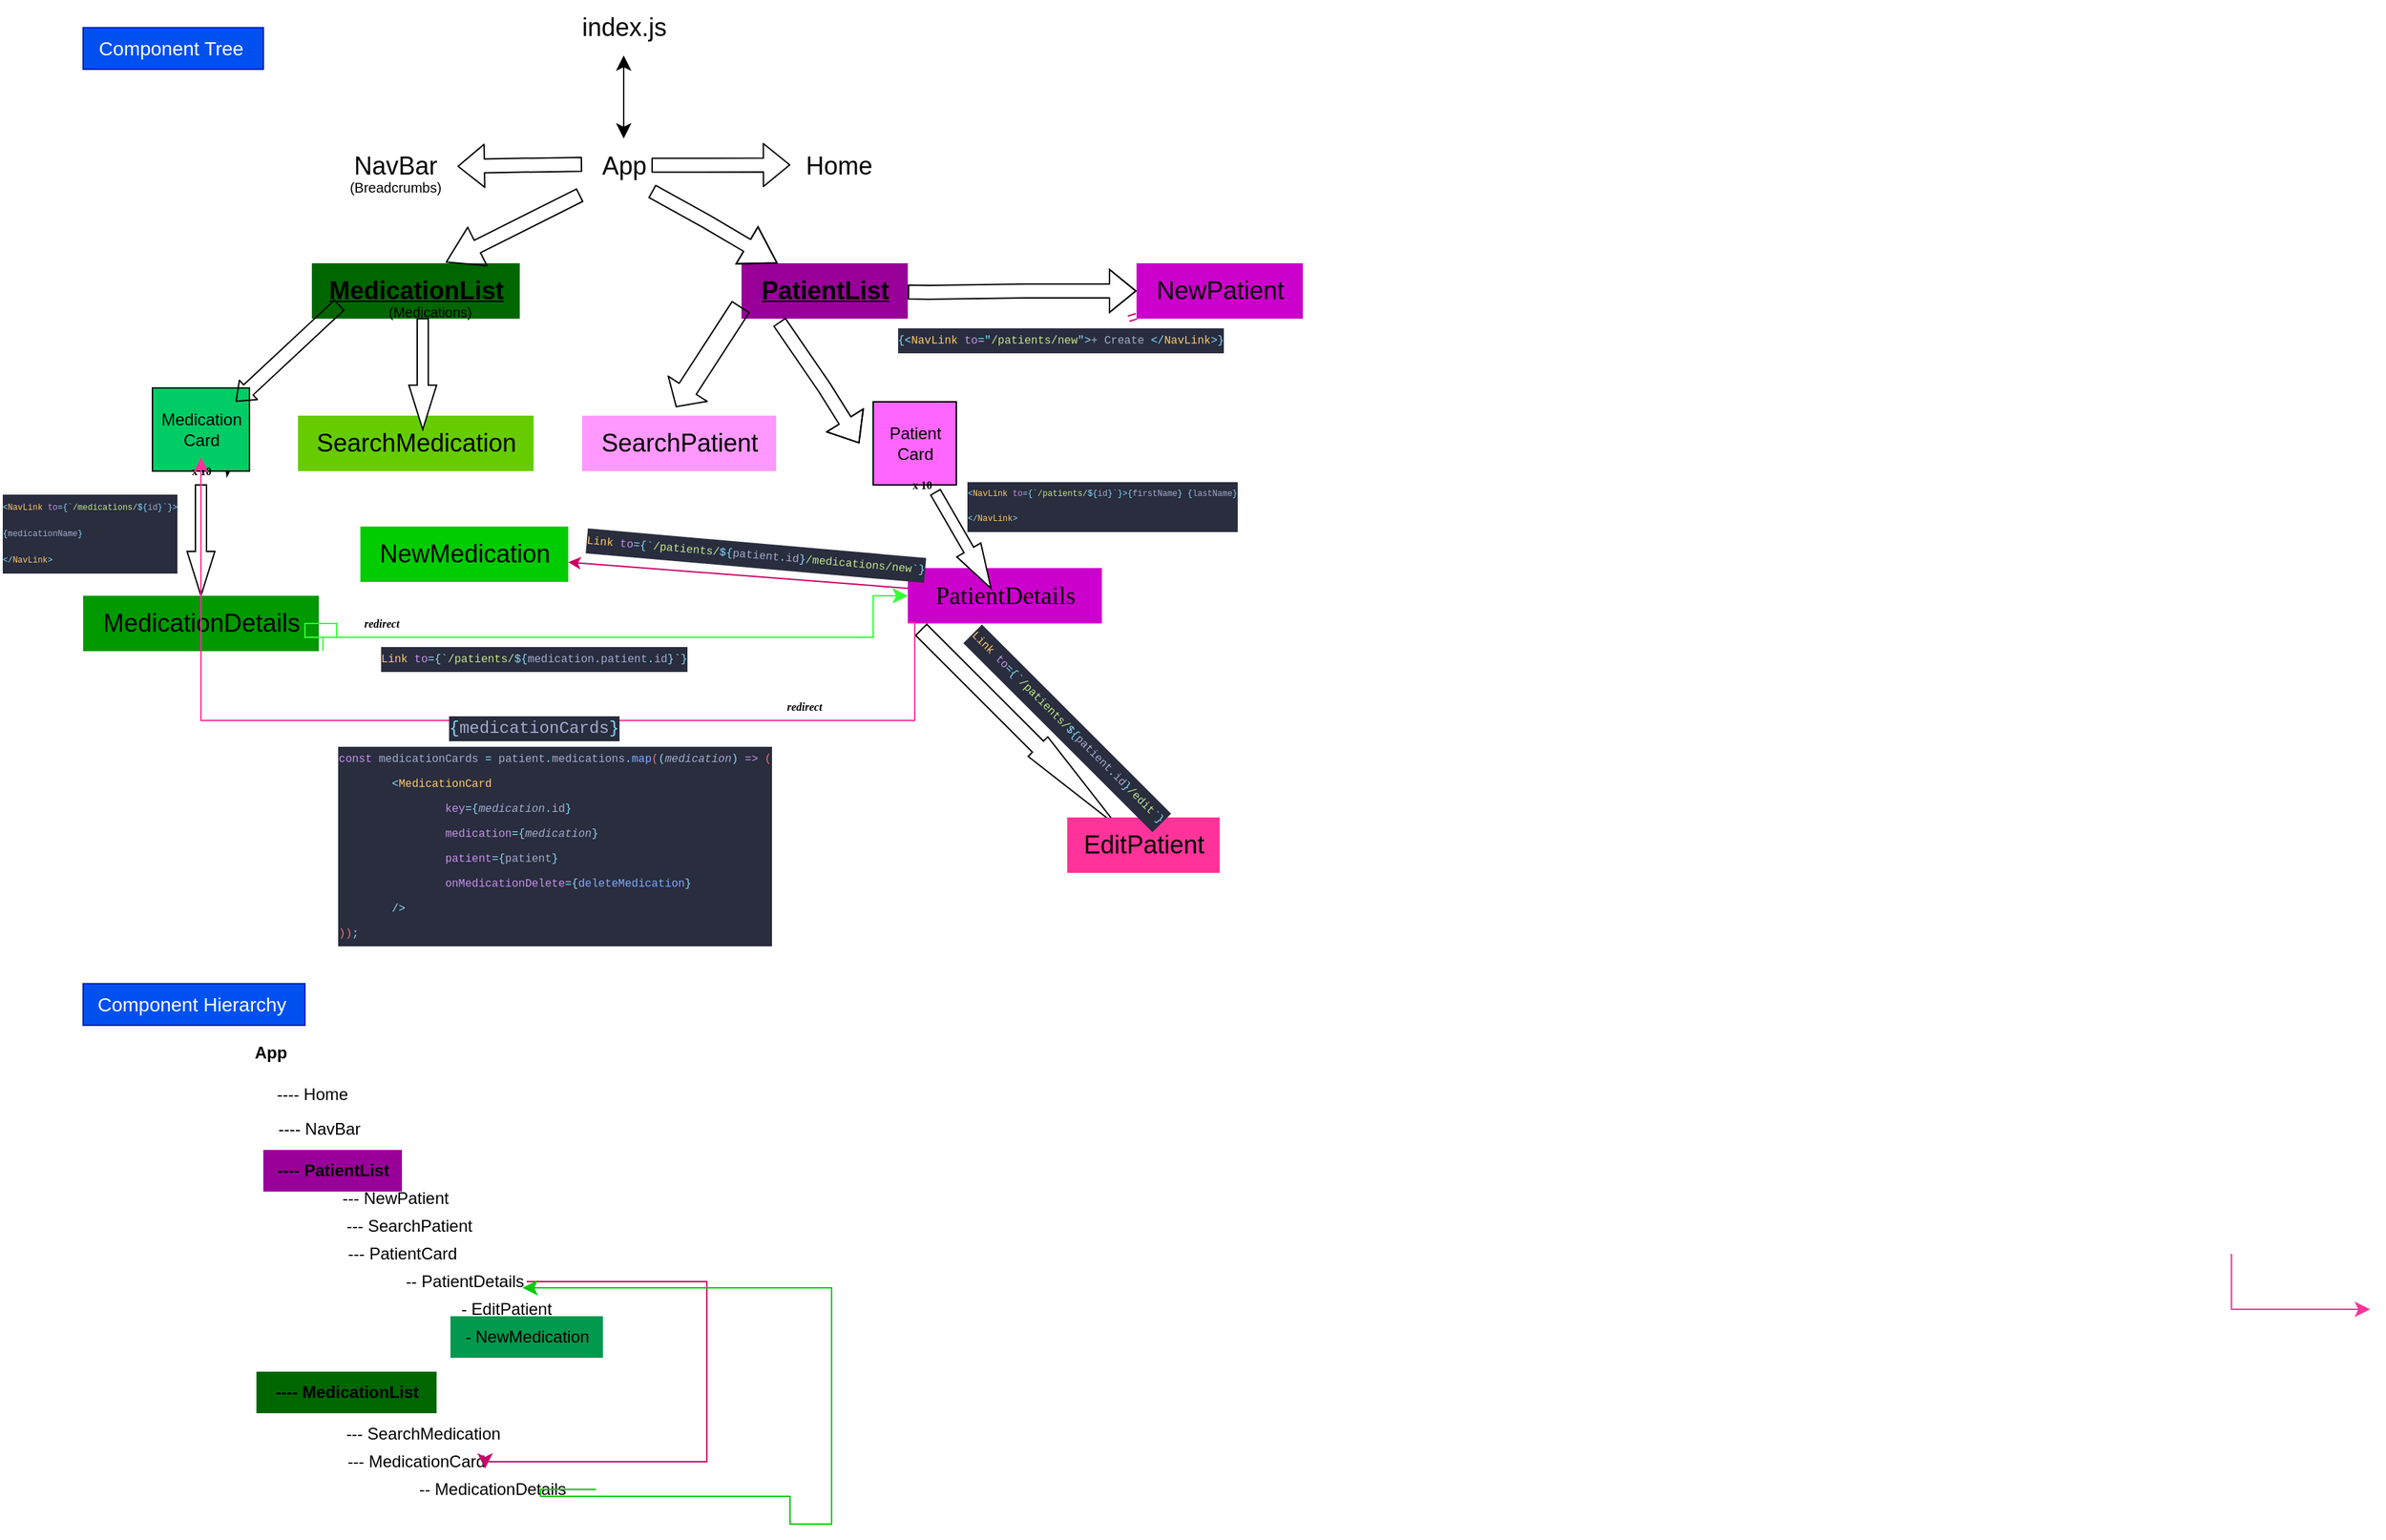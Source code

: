 <mxfile>
    <diagram id="6XWqpj9AVK6umooCeUkv" name="Page-1">
        <mxGraphModel dx="1874" dy="1748" grid="1" gridSize="10" guides="1" tooltips="1" connect="1" arrows="1" fold="1" page="1" pageScale="1" pageWidth="850" pageHeight="1100" math="0" shadow="0">
            <root>
                <mxCell id="0"/>
                <mxCell id="1" parent="0"/>
                <mxCell id="2" value="&lt;font style=&quot;font-size: 18px;&quot;&gt;App&lt;/font&gt;" style="text;html=1;align=center;verticalAlign=middle;resizable=0;points=[];autosize=1;strokeColor=none;fillColor=none;" parent="1" vertex="1">
                    <mxGeometry x="370" y="30" width="60" height="40" as="geometry"/>
                </mxCell>
                <mxCell id="3" value="&lt;font style=&quot;font-size: 18px;&quot;&gt;&lt;b&gt;&lt;u&gt;MedicationList&lt;/u&gt;&lt;/b&gt;&lt;/font&gt;" style="text;html=1;align=center;verticalAlign=middle;resizable=0;points=[];autosize=1;strokeColor=none;fillColor=#006600;fontSize=14;" parent="1" vertex="1">
                    <mxGeometry x="175" y="120" width="150" height="40" as="geometry"/>
                </mxCell>
                <mxCell id="4" value="&lt;font style=&quot;font-size: 18px;&quot;&gt;&lt;b&gt;&lt;u&gt;PatientList&lt;/u&gt;&lt;/b&gt;&lt;/font&gt;" style="text;html=1;align=center;verticalAlign=middle;resizable=0;points=[];autosize=1;strokeColor=none;fillColor=#990099;fontSize=14;" parent="1" vertex="1">
                    <mxGeometry x="485" y="120" width="120" height="40" as="geometry"/>
                </mxCell>
                <mxCell id="6" value="" style="edgeStyle=none;orthogonalLoop=1;jettySize=auto;html=1;shape=flexArrow;rounded=1;startSize=8;endSize=8;fontSize=14;exitX=0.837;exitY=0.95;exitDx=0;exitDy=0;exitPerimeter=0;" parent="1" source="2" target="4" edge="1">
                    <mxGeometry width="100" relative="1" as="geometry">
                        <mxPoint x="260" y="140" as="sourcePoint"/>
                        <mxPoint x="360" y="140" as="targetPoint"/>
                        <Array as="points">
                            <mxPoint x="460" y="90"/>
                        </Array>
                    </mxGeometry>
                </mxCell>
                <mxCell id="7" value="" style="edgeStyle=none;orthogonalLoop=1;jettySize=auto;html=1;shape=flexArrow;rounded=1;startSize=8;endSize=8;fontSize=14;entryX=0.644;entryY=-0.016;entryDx=0;entryDy=0;entryPerimeter=0;exitX=-0.023;exitY=1.017;exitDx=0;exitDy=0;exitPerimeter=0;" parent="1" source="2" target="3" edge="1">
                    <mxGeometry width="100" relative="1" as="geometry">
                        <mxPoint x="170" y="130" as="sourcePoint"/>
                        <mxPoint x="270" y="130" as="targetPoint"/>
                        <Array as="points"/>
                    </mxGeometry>
                </mxCell>
                <mxCell id="10" value="&lt;font style=&quot;font-size: 14px;&quot;&gt;Component Tree&amp;nbsp;&lt;/font&gt;" style="text;html=1;align=center;verticalAlign=middle;resizable=0;points=[];autosize=1;strokeColor=#001DBC;fillColor=#0050ef;fontSize=8;fontColor=#ffffff;" parent="1" vertex="1">
                    <mxGeometry x="10" y="-50" width="130" height="30" as="geometry"/>
                </mxCell>
                <mxCell id="TLXiulKAbqf5RkJePnI0-27" value="&lt;font style=&quot;font-size: 18px;&quot;&gt;SearchMedication&lt;/font&gt;" style="text;html=1;align=center;verticalAlign=middle;resizable=0;points=[];autosize=1;strokeColor=none;fillColor=#66CC00;fontSize=14;" parent="1" vertex="1">
                    <mxGeometry x="165" y="230" width="170" height="40" as="geometry"/>
                </mxCell>
                <mxCell id="TLXiulKAbqf5RkJePnI0-35" value="" style="edgeStyle=none;orthogonalLoop=1;jettySize=auto;html=1;fontSize=14;shape=flexArrow;entryX=0.004;entryY=0.476;entryDx=0;entryDy=0;entryPerimeter=0;" parent="1" target="TLXiulKAbqf5RkJePnI0-36" edge="1">
                    <mxGeometry width="100" relative="1" as="geometry">
                        <mxPoint x="420" y="49.29" as="sourcePoint"/>
                        <mxPoint x="510" y="60" as="targetPoint"/>
                        <Array as="points"/>
                    </mxGeometry>
                </mxCell>
                <mxCell id="TLXiulKAbqf5RkJePnI0-36" value="&lt;font style=&quot;font-size: 18px;&quot;&gt;Home&lt;/font&gt;" style="text;html=1;align=center;verticalAlign=middle;resizable=0;points=[];autosize=1;strokeColor=none;fillColor=none;fontSize=14;" parent="1" vertex="1">
                    <mxGeometry x="520" y="30" width="70" height="40" as="geometry"/>
                </mxCell>
                <mxCell id="TLXiulKAbqf5RkJePnI0-38" value="" style="edgeStyle=none;orthogonalLoop=1;jettySize=auto;html=1;fontSize=14;shape=flexArrow;" parent="1" source="4" edge="1">
                    <mxGeometry width="100" relative="1" as="geometry">
                        <mxPoint x="560" y="160" as="sourcePoint"/>
                        <mxPoint x="770" y="140" as="targetPoint"/>
                        <Array as="points">
                            <mxPoint x="620" y="141"/>
                            <mxPoint x="690" y="140"/>
                        </Array>
                    </mxGeometry>
                </mxCell>
                <mxCell id="22" value="" style="edgeStyle=none;orthogonalLoop=1;jettySize=auto;html=1;fontSize=14;shape=flexArrow;" parent="1" edge="1">
                    <mxGeometry width="100" relative="1" as="geometry">
                        <mxPoint x="370" y="48.57" as="sourcePoint"/>
                        <mxPoint x="280" y="50" as="targetPoint"/>
                        <Array as="points"/>
                    </mxGeometry>
                </mxCell>
                <mxCell id="23" value="&lt;font style=&quot;font-size: 18px;&quot;&gt;NavBar&lt;/font&gt;" style="text;html=1;align=center;verticalAlign=middle;resizable=0;points=[];autosize=1;strokeColor=none;fillColor=none;fontSize=14;" parent="1" vertex="1">
                    <mxGeometry x="195" y="30" width="80" height="40" as="geometry"/>
                </mxCell>
                <mxCell id="26" value="&lt;font style=&quot;font-size: 18px;&quot;&gt;NewMedication&lt;br&gt;&lt;/font&gt;" style="text;html=1;align=center;verticalAlign=middle;resizable=0;points=[];autosize=1;strokeColor=none;fillColor=#00CC00;fontSize=14;" parent="1" vertex="1">
                    <mxGeometry x="210" y="310" width="150" height="40" as="geometry"/>
                </mxCell>
                <mxCell id="29" value="" style="edgeStyle=none;orthogonalLoop=1;jettySize=auto;html=1;fontSize=14;shape=flexArrow;exitX=0.227;exitY=1.056;exitDx=0;exitDy=0;exitPerimeter=0;" parent="1" source="4" edge="1">
                    <mxGeometry width="100" relative="1" as="geometry">
                        <mxPoint x="450" y="179.997" as="sourcePoint"/>
                        <mxPoint x="570" y="250" as="targetPoint"/>
                        <Array as="points">
                            <mxPoint x="545" y="210"/>
                        </Array>
                    </mxGeometry>
                </mxCell>
                <mxCell id="156" value="" style="edgeStyle=none;shape=link;html=1;strokeColor=#CC0066;fontFamily=Comic Sans MS;fontSize=8;fillColor=#CC00CC;" parent="1" source="30" target="117" edge="1">
                    <mxGeometry relative="1" as="geometry"/>
                </mxCell>
                <mxCell id="30" value="&lt;font style=&quot;font-size: 18px;&quot;&gt;NewPatient&lt;br&gt;&lt;/font&gt;" style="text;html=1;align=center;verticalAlign=middle;resizable=0;points=[];autosize=1;strokeColor=none;fillColor=#CC00CC;fontSize=14;" parent="1" vertex="1">
                    <mxGeometry x="770" y="120" width="120" height="40" as="geometry"/>
                </mxCell>
                <mxCell id="74" style="edgeStyle=none;html=1;exitX=0.75;exitY=1;exitDx=0;exitDy=0;entryX=0.791;entryY=1.144;entryDx=0;entryDy=0;entryPerimeter=0;" parent="1" source="37" target="38" edge="1">
                    <mxGeometry relative="1" as="geometry"/>
                </mxCell>
                <mxCell id="37" value="" style="whiteSpace=wrap;html=1;fillColor=#00CC66;" parent="1" vertex="1">
                    <mxGeometry x="60" y="210" width="70" height="60" as="geometry"/>
                </mxCell>
                <mxCell id="38" value="Medication&lt;br&gt;Card" style="text;html=1;align=center;verticalAlign=middle;resizable=0;points=[];autosize=1;strokeColor=none;fillColor=none;" parent="1" vertex="1">
                    <mxGeometry x="55" y="220" width="80" height="40" as="geometry"/>
                </mxCell>
                <mxCell id="44" value="" style="whiteSpace=wrap;html=1;fillColor=#FF66FF;" parent="1" vertex="1">
                    <mxGeometry x="580" y="220" width="60" height="60" as="geometry"/>
                </mxCell>
                <mxCell id="45" value="Patient&lt;br&gt;Card" style="text;html=1;align=center;verticalAlign=middle;resizable=0;points=[];autosize=1;strokeColor=none;fillColor=none;" parent="1" vertex="1">
                    <mxGeometry x="580" y="230" width="60" height="40" as="geometry"/>
                </mxCell>
                <mxCell id="52" value="&lt;font face=&quot;Georgia&quot; style=&quot;font-size: 18px;&quot;&gt;PatientDetails&lt;/font&gt;" style="text;html=1;align=center;verticalAlign=middle;resizable=0;points=[];autosize=1;strokeColor=none;fillColor=#CC00CC;fontSize=14;" parent="1" vertex="1">
                    <mxGeometry x="605" y="340" width="140" height="40" as="geometry"/>
                </mxCell>
                <mxCell id="56" value="" style="edgeStyle=none;orthogonalLoop=1;jettySize=auto;html=1;endArrow=classic;startArrow=classic;endSize=8;startSize=8;fontSize=18;" parent="1" target="2" edge="1">
                    <mxGeometry width="100" relative="1" as="geometry">
                        <mxPoint x="400" y="-30" as="sourcePoint"/>
                        <mxPoint x="490" y="-30" as="targetPoint"/>
                        <Array as="points"/>
                    </mxGeometry>
                </mxCell>
                <mxCell id="58" value="" style="shape=singleArrow;whiteSpace=wrap;html=1;arrowWidth=0.4;arrowSize=0.4;fontSize=18;rotation=90;" parent="1" vertex="1">
                    <mxGeometry x="55" y="310" width="80" height="20" as="geometry"/>
                </mxCell>
                <mxCell id="59" value="" style="shape=singleArrow;whiteSpace=wrap;html=1;arrowWidth=0.4;arrowSize=0.4;fontSize=18;rotation=60;" parent="1" vertex="1">
                    <mxGeometry x="605" y="310" width="80" height="20" as="geometry"/>
                </mxCell>
                <mxCell id="63" value="" style="shape=singleArrow;whiteSpace=wrap;html=1;arrowWidth=0.566;arrowSize=0.405;fontSize=18;rotation=45;" parent="1" vertex="1">
                    <mxGeometry x="585.32" y="445.44" width="200.25" height="20" as="geometry"/>
                </mxCell>
                <mxCell id="65" value="&lt;font style=&quot;font-size: 18px;&quot;&gt;EditPatient&lt;/font&gt;" style="text;html=1;align=center;verticalAlign=middle;resizable=0;points=[];autosize=1;strokeColor=none;fillColor=#FF3399;fontSize=14;" parent="1" vertex="1">
                    <mxGeometry x="720" y="520" width="110" height="40" as="geometry"/>
                </mxCell>
                <mxCell id="73" value="" style="edgeStyle=none;orthogonalLoop=1;jettySize=auto;html=1;fontSize=18;shape=flexArrow;endWidth=8;endSize=3.7;" parent="1" edge="1">
                    <mxGeometry width="100" relative="1" as="geometry">
                        <mxPoint x="195" y="150" as="sourcePoint"/>
                        <mxPoint x="120" y="220" as="targetPoint"/>
                        <Array as="points"/>
                    </mxGeometry>
                </mxCell>
                <mxCell id="81" value="&lt;font style=&quot;font-size: 18px;&quot;&gt;MedicationDetails&lt;/font&gt;" style="text;html=1;align=center;verticalAlign=middle;resizable=0;points=[];autosize=1;strokeColor=none;fillColor=#009900;fontSize=14;" parent="1" vertex="1">
                    <mxGeometry x="10" y="360" width="170" height="40" as="geometry"/>
                </mxCell>
                <mxCell id="82" value="&lt;b&gt;App&lt;/b&gt;" style="text;html=1;align=center;verticalAlign=middle;resizable=0;points=[];autosize=1;strokeColor=none;fillColor=none;" parent="1" vertex="1">
                    <mxGeometry x="120" y="675" width="50" height="30" as="geometry"/>
                </mxCell>
                <mxCell id="83" value="---- Home" style="text;html=1;align=center;verticalAlign=middle;resizable=0;points=[];autosize=1;strokeColor=none;fillColor=none;" parent="1" vertex="1">
                    <mxGeometry x="140" y="705" width="70" height="30" as="geometry"/>
                </mxCell>
                <mxCell id="84" value="---- NavBar" style="text;html=1;align=center;verticalAlign=middle;resizable=0;points=[];autosize=1;strokeColor=none;fillColor=none;" parent="1" vertex="1">
                    <mxGeometry x="140" y="730" width="80" height="30" as="geometry"/>
                </mxCell>
                <mxCell id="85" value="&lt;b&gt;---- PatientList&lt;/b&gt;" style="text;html=1;align=center;verticalAlign=middle;resizable=0;points=[];autosize=1;strokeColor=none;fillColor=#990099;" parent="1" vertex="1">
                    <mxGeometry x="140" y="760" width="100" height="30" as="geometry"/>
                </mxCell>
                <mxCell id="86" value="&lt;b&gt;---- MedicationList&lt;/b&gt;" style="text;html=1;align=center;verticalAlign=middle;resizable=0;points=[];autosize=1;strokeColor=none;fillColor=#006600;" parent="1" vertex="1">
                    <mxGeometry x="135" y="920" width="130" height="30" as="geometry"/>
                </mxCell>
                <mxCell id="87" value="--- PatientCard" style="text;html=1;align=center;verticalAlign=middle;resizable=0;points=[];autosize=1;strokeColor=none;fillColor=none;" parent="1" vertex="1">
                    <mxGeometry x="190" y="820" width="100" height="30" as="geometry"/>
                </mxCell>
                <mxCell id="88" value="--- NewPatient" style="text;html=1;align=center;verticalAlign=middle;resizable=0;points=[];autosize=1;strokeColor=none;fillColor=none;" parent="1" vertex="1">
                    <mxGeometry x="185" y="780" width="100" height="30" as="geometry"/>
                </mxCell>
                <mxCell id="89" value="--- SearchPatient" style="text;html=1;align=center;verticalAlign=middle;resizable=0;points=[];autosize=1;strokeColor=none;fillColor=none;" parent="1" vertex="1">
                    <mxGeometry x="190" y="800" width="110" height="30" as="geometry"/>
                </mxCell>
                <mxCell id="90" value="-- PatientDetails" style="text;html=1;align=center;verticalAlign=middle;resizable=0;points=[];autosize=1;strokeColor=none;fillColor=none;" parent="1" vertex="1">
                    <mxGeometry x="230" y="840" width="110" height="30" as="geometry"/>
                </mxCell>
                <mxCell id="91" value="- EditPatient" style="text;html=1;align=center;verticalAlign=middle;resizable=0;points=[];autosize=1;strokeColor=none;fillColor=none;" parent="1" vertex="1">
                    <mxGeometry x="270" y="860" width="90" height="30" as="geometry"/>
                </mxCell>
                <mxCell id="92" value="- NewMedication" style="text;html=1;align=center;verticalAlign=middle;resizable=0;points=[];autosize=1;strokeColor=none;fillColor=#00994D;" parent="1" vertex="1">
                    <mxGeometry x="275" y="880" width="110" height="30" as="geometry"/>
                </mxCell>
                <mxCell id="93" value="--- SearchMedication" style="text;html=1;align=center;verticalAlign=middle;resizable=0;points=[];autosize=1;strokeColor=none;fillColor=none;" parent="1" vertex="1">
                    <mxGeometry x="190" y="950" width="130" height="30" as="geometry"/>
                </mxCell>
                <mxCell id="94" value="--- MedicationCard" style="text;html=1;align=center;verticalAlign=middle;resizable=0;points=[];autosize=1;strokeColor=none;fillColor=none;" parent="1" vertex="1">
                    <mxGeometry x="190" y="970" width="120" height="30" as="geometry"/>
                </mxCell>
                <mxCell id="95" value="-- MedicationDetails" style="text;html=1;align=center;verticalAlign=middle;resizable=0;points=[];autosize=1;strokeColor=none;fillColor=none;" parent="1" vertex="1">
                    <mxGeometry x="240" y="990" width="130" height="30" as="geometry"/>
                </mxCell>
                <mxCell id="97" value="&lt;font style=&quot;font-size: 14px;&quot;&gt;Component Hierarchy&amp;nbsp;&lt;/font&gt;" style="text;html=1;align=center;verticalAlign=middle;resizable=0;points=[];autosize=1;strokeColor=#001DBC;fillColor=#0050ef;fontSize=8;fontColor=#ffffff;" parent="1" vertex="1">
                    <mxGeometry x="10" y="640" width="160" height="30" as="geometry"/>
                </mxCell>
                <mxCell id="104" value="&lt;font style=&quot;font-size: 10px;&quot;&gt;(Breadcrumbs)&lt;/font&gt;" style="text;html=1;align=center;verticalAlign=middle;resizable=0;points=[];autosize=1;strokeColor=none;fillColor=none;" parent="1" vertex="1">
                    <mxGeometry x="190" y="50" width="90" height="30" as="geometry"/>
                </mxCell>
                <mxCell id="107" value="&lt;font style=&quot;font-size: 18px;&quot;&gt;SearchPatient&lt;/font&gt;" style="text;html=1;align=center;verticalAlign=middle;resizable=0;points=[];autosize=1;strokeColor=none;fillColor=#FF99FF;fontSize=14;" parent="1" vertex="1">
                    <mxGeometry x="370" y="230" width="140" height="40" as="geometry"/>
                </mxCell>
                <mxCell id="109" value="&lt;font style=&quot;font-size: 18px;&quot;&gt;index.js&lt;/font&gt;" style="text;html=1;align=center;verticalAlign=middle;resizable=0;points=[];autosize=1;strokeColor=none;fillColor=none;fontSize=14;" parent="1" vertex="1">
                    <mxGeometry x="360" y="-70" width="80" height="40" as="geometry"/>
                </mxCell>
                <mxCell id="114" value="(Medications)" style="text;html=1;align=center;verticalAlign=middle;resizable=0;points=[];autosize=1;strokeColor=none;fillColor=none;fontSize=10;" parent="1" vertex="1">
                    <mxGeometry x="220" y="140" width="80" height="30" as="geometry"/>
                </mxCell>
                <mxCell id="116" value="&lt;div style=&quot;color: rgb(166, 172, 205); background-color: rgb(41, 45, 62); font-family: Menlo, Monaco, &amp;quot;Courier New&amp;quot;, monospace; line-height: 18px;&quot;&gt;&lt;font style=&quot;font-size: 8px;&quot;&gt;&lt;span style=&quot;color: rgb(255, 203, 107);&quot;&gt;Link&lt;/span&gt;&lt;span style=&quot;color: rgb(137, 221, 255);&quot;&gt; &lt;/span&gt;&lt;span style=&quot;color: rgb(199, 146, 234);&quot;&gt;to&lt;/span&gt;&lt;span style=&quot;color: rgb(137, 221, 255);&quot;&gt;={&lt;/span&gt;&lt;span style=&quot;color: rgb(137, 221, 255);&quot;&gt;`&lt;/span&gt;&lt;span style=&quot;color: rgb(195, 232, 141);&quot;&gt;/patients/&lt;/span&gt;&lt;span style=&quot;color: rgb(137, 221, 255);&quot;&gt;${&lt;/span&gt;medication&lt;span style=&quot;color: rgb(137, 221, 255);&quot;&gt;.&lt;/span&gt;patient&lt;span style=&quot;color: rgb(137, 221, 255);&quot;&gt;.&lt;/span&gt;id&lt;span style=&quot;color: rgb(137, 221, 255);&quot;&gt;}&lt;/span&gt;&lt;span style=&quot;color: rgb(137, 221, 255);&quot;&gt;`&lt;/span&gt;&lt;span style=&quot;color: rgb(137, 221, 255);&quot;&gt;}&lt;/span&gt;&lt;/font&gt;&lt;/div&gt;" style="text;html=1;align=center;verticalAlign=middle;resizable=0;points=[];autosize=1;strokeColor=none;fillColor=none;fontSize=10;" parent="1" vertex="1">
                    <mxGeometry x="210" y="390" width="250" height="30" as="geometry"/>
                </mxCell>
                <mxCell id="117" value="&lt;div style=&quot;color: rgb(166, 172, 205); background-color: rgb(41, 45, 62); font-family: Menlo, Monaco, &amp;quot;Courier New&amp;quot;, monospace; line-height: 18px;&quot;&gt;&lt;font style=&quot;font-size: 8px;&quot;&gt;&lt;span style=&quot;color: rgb(137, 221, 255);&quot;&gt;{&amp;lt;&lt;/span&gt;&lt;span style=&quot;color: rgb(255, 203, 107);&quot;&gt;NavLink&lt;/span&gt;&lt;span style=&quot;color: rgb(137, 221, 255);&quot;&gt; &lt;/span&gt;&lt;span style=&quot;color: rgb(199, 146, 234);&quot;&gt;to&lt;/span&gt;&lt;span style=&quot;color: rgb(137, 221, 255);&quot;&gt;=&lt;/span&gt;&lt;span style=&quot;color: rgb(137, 221, 255);&quot;&gt;&quot;&lt;/span&gt;&lt;span style=&quot;color: rgb(195, 232, 141);&quot;&gt;/patients/new&lt;/span&gt;&lt;span style=&quot;color: rgb(137, 221, 255);&quot;&gt;&quot;&lt;/span&gt;&lt;span style=&quot;color: rgb(137, 221, 255);&quot;&gt;&amp;gt;&lt;/span&gt;+ Create &lt;span style=&quot;color: rgb(137, 221, 255);&quot;&gt;&amp;lt;/&lt;/span&gt;&lt;span style=&quot;color: rgb(255, 203, 107);&quot;&gt;NavLink&lt;/span&gt;&lt;span style=&quot;color: rgb(137, 221, 255);&quot;&gt;&amp;gt;}&lt;/span&gt;&lt;/font&gt;&lt;/div&gt;" style="text;html=1;align=center;verticalAlign=middle;resizable=0;points=[];autosize=1;strokeColor=none;fillColor=none;fontSize=10;rotation=0;" parent="1" vertex="1">
                    <mxGeometry x="585" y="160" width="260" height="30" as="geometry"/>
                </mxCell>
                <mxCell id="119" value="&lt;b&gt;&lt;i&gt;redirect&lt;/i&gt;&lt;/b&gt;" style="text;html=1;align=center;verticalAlign=middle;resizable=0;points=[];autosize=1;strokeColor=none;fillColor=none;fontSize=8;fontFamily=Georgia;rotation=0;" parent="1" vertex="1">
                    <mxGeometry x="195" y="370" width="60" height="20" as="geometry"/>
                </mxCell>
                <mxCell id="120" value="" style="edgeStyle=segmentEdgeStyle;endArrow=classic;html=1;curved=0;rounded=0;endSize=8;startSize=8;sourcePerimeterSpacing=0;targetPerimeterSpacing=0;fontFamily=Georgia;fontSize=8;exitX=1.018;exitY=0.994;exitDx=0;exitDy=0;exitPerimeter=0;strokeColor=#33FF33;" parent="1" source="81" target="52" edge="1">
                    <mxGeometry width="100" relative="1" as="geometry">
                        <mxPoint x="200" y="360" as="sourcePoint"/>
                        <mxPoint x="540" y="390" as="targetPoint"/>
                        <Array as="points">
                            <mxPoint x="183" y="390"/>
                            <mxPoint x="193" y="390"/>
                            <mxPoint x="193" y="380"/>
                            <mxPoint x="170" y="380"/>
                            <mxPoint x="170" y="390"/>
                            <mxPoint x="580" y="390"/>
                            <mxPoint x="580" y="360"/>
                        </Array>
                    </mxGeometry>
                </mxCell>
                <mxCell id="128" value="" style="edgeStyle=none;orthogonalLoop=1;jettySize=auto;html=1;fontSize=18;shape=flexArrow;endWidth=17.778;endSize=4.76;entryX=0.483;entryY=-0.153;entryDx=0;entryDy=0;entryPerimeter=0;exitX=-0.003;exitY=0.781;exitDx=0;exitDy=0;exitPerimeter=0;width=14.667;" parent="1" source="4" target="107" edge="1">
                    <mxGeometry width="100" relative="1" as="geometry">
                        <mxPoint x="457.011" y="146.08" as="sourcePoint"/>
                        <mxPoint x="452.36" y="220.0" as="targetPoint"/>
                        <Array as="points"/>
                    </mxGeometry>
                </mxCell>
                <mxCell id="129" value="" style="shape=singleArrow;whiteSpace=wrap;html=1;arrowWidth=0.4;arrowSize=0.4;fontSize=18;rotation=90;" parent="1" vertex="1">
                    <mxGeometry x="215" y="190" width="80" height="20" as="geometry"/>
                </mxCell>
                <mxCell id="130" value="&lt;b&gt;&lt;font face=&quot;Comic Sans MS&quot;&gt;x 10&lt;/font&gt;&lt;/b&gt;" style="text;html=1;align=center;verticalAlign=middle;resizable=0;points=[];autosize=1;strokeColor=none;fillColor=none;fontSize=8;fontFamily=Georgia;" parent="1" vertex="1">
                    <mxGeometry x="75" y="260" width="40" height="20" as="geometry"/>
                </mxCell>
                <mxCell id="131" value="&lt;b&gt;&lt;font face=&quot;Comic Sans MS&quot;&gt;x 10&lt;/font&gt;&lt;/b&gt;" style="text;html=1;align=center;verticalAlign=middle;resizable=0;points=[];autosize=1;strokeColor=none;fillColor=none;fontSize=8;fontFamily=Georgia;" parent="1" vertex="1">
                    <mxGeometry x="595" y="270" width="40" height="20" as="geometry"/>
                </mxCell>
                <mxCell id="132" value="" style="edgeStyle=segmentEdgeStyle;endArrow=classic;html=1;curved=0;rounded=0;endSize=8;startSize=8;sourcePerimeterSpacing=0;targetPerimeterSpacing=0;fontFamily=Comic Sans MS;fontSize=8;exitX=-0.001;exitY=0.985;exitDx=0;exitDy=0;exitPerimeter=0;fillColor=#CC00CC;strokeColor=#FF3399;" parent="1" source="52" target="38" edge="1">
                    <mxGeometry width="100" relative="1" as="geometry">
                        <mxPoint x="510" y="380" as="sourcePoint"/>
                        <mxPoint x="600" y="430" as="targetPoint"/>
                        <Array as="points">
                            <mxPoint x="610" y="379"/>
                            <mxPoint x="610" y="450"/>
                            <mxPoint x="95" y="450"/>
                        </Array>
                    </mxGeometry>
                </mxCell>
                <mxCell id="133" value="&lt;b&gt;&lt;i&gt;redirect&lt;/i&gt;&lt;/b&gt;" style="text;html=1;align=center;verticalAlign=middle;resizable=0;points=[];autosize=1;strokeColor=none;fillColor=none;fontSize=8;fontFamily=Georgia;rotation=0;" parent="1" vertex="1">
                    <mxGeometry x="500" y="430" width="60" height="20" as="geometry"/>
                </mxCell>
                <mxCell id="135" value="&lt;div style=&quot;color: rgb(166, 172, 205); background-color: rgb(41, 45, 62); font-family: Menlo, Monaco, &amp;quot;Courier New&amp;quot;, monospace; line-height: 18px;&quot;&gt;&lt;div style=&quot;text-align: left;&quot;&gt;&lt;font style=&quot;font-size: 8px;&quot;&gt;&lt;span style=&quot;color: rgb(240, 113, 120);&quot;&gt;  &lt;/span&gt;&lt;span style=&quot;color: rgb(199, 146, 234);&quot;&gt;const&lt;/span&gt;&lt;span style=&quot;color: rgb(240, 113, 120);&quot;&gt; &lt;/span&gt;medicationCards&lt;span style=&quot;color: rgb(240, 113, 120);&quot;&gt; &lt;/span&gt;&lt;span style=&quot;color: rgb(137, 221, 255);&quot;&gt;=&lt;/span&gt;&lt;span style=&quot;color: rgb(240, 113, 120);&quot;&gt; &lt;/span&gt;patient&lt;span style=&quot;color: rgb(137, 221, 255);&quot;&gt;.&lt;/span&gt;medications&lt;span style=&quot;color: rgb(137, 221, 255);&quot;&gt;.&lt;/span&gt;&lt;span style=&quot;color: rgb(130, 170, 255);&quot;&gt;map&lt;/span&gt;&lt;span style=&quot;color: rgb(240, 113, 120);&quot;&gt;(&lt;/span&gt;&lt;span style=&quot;color: rgb(137, 221, 255);&quot;&gt;(&lt;/span&gt;&lt;span style=&quot;font-style: italic;&quot;&gt;medication&lt;/span&gt;&lt;span style=&quot;color: rgb(137, 221, 255);&quot;&gt;)&lt;/span&gt;&lt;span style=&quot;color: rgb(240, 113, 120);&quot;&gt; &lt;/span&gt;&lt;span style=&quot;color: rgb(199, 146, 234);&quot;&gt;=&amp;gt;&lt;/span&gt;&lt;span style=&quot;color: rgb(240, 113, 120);&quot;&gt; (&lt;/span&gt;&lt;/font&gt;&lt;/div&gt;&lt;div style=&quot;text-align: left;&quot;&gt;&lt;font style=&quot;font-size: 8px;&quot;&gt;&lt;span style=&quot;color: #f07178;&quot;&gt;    &lt;/span&gt;&lt;span style=&quot;color: #89ddff;&quot;&gt;&lt;span style=&quot;white-space: pre;&quot;&gt;&#9;&lt;/span&gt;&amp;lt;&lt;/span&gt;&lt;span style=&quot;color: #ffcb6b;&quot;&gt;MedicationCard&lt;/span&gt;&lt;/font&gt;&lt;/div&gt;&lt;div style=&quot;text-align: left;&quot;&gt;&lt;font style=&quot;font-size: 8px;&quot;&gt;&lt;span style=&quot;color: #89ddff;&quot;&gt;      &lt;/span&gt;&lt;span style=&quot;color: #c792ea;&quot;&gt;&lt;span style=&quot;white-space: pre;&quot;&gt;&#9;&lt;/span&gt;&lt;span style=&quot;white-space: pre;&quot;&gt;&#9;&lt;/span&gt;key&lt;/span&gt;&lt;span style=&quot;color: #89ddff;&quot;&gt;={&lt;/span&gt;&lt;span style=&quot;font-style: italic;&quot;&gt;medication&lt;/span&gt;&lt;span style=&quot;color: #89ddff;&quot;&gt;.&lt;/span&gt;id&lt;span style=&quot;color: #89ddff;&quot;&gt;}&lt;/span&gt;&lt;/font&gt;&lt;/div&gt;&lt;div style=&quot;text-align: left;&quot;&gt;&lt;font style=&quot;font-size: 8px;&quot;&gt;&lt;span style=&quot;color: #89ddff;&quot;&gt;      &lt;/span&gt;&lt;span style=&quot;color: #c792ea;&quot;&gt;&lt;span style=&quot;white-space: pre;&quot;&gt;&#9;&lt;/span&gt;&lt;span style=&quot;white-space: pre;&quot;&gt;&#9;&lt;/span&gt;medication&lt;/span&gt;&lt;span style=&quot;color: #89ddff;&quot;&gt;={&lt;/span&gt;&lt;span style=&quot;font-style: italic;&quot;&gt;medication&lt;/span&gt;&lt;span style=&quot;color: #89ddff;&quot;&gt;}&lt;/span&gt;&lt;/font&gt;&lt;/div&gt;&lt;div style=&quot;text-align: left;&quot;&gt;&lt;font style=&quot;font-size: 8px;&quot;&gt;&lt;span style=&quot;color: #89ddff;&quot;&gt;      &lt;/span&gt;&lt;span style=&quot;color: #c792ea;&quot;&gt;&lt;span style=&quot;white-space: pre;&quot;&gt;&#9;&lt;/span&gt;&lt;span style=&quot;white-space: pre;&quot;&gt;&#9;&lt;/span&gt;patient&lt;/span&gt;&lt;span style=&quot;color: #89ddff;&quot;&gt;={&lt;/span&gt;patient&lt;span style=&quot;color: #89ddff;&quot;&gt;} &lt;/span&gt;&lt;/font&gt;&lt;/div&gt;&lt;div style=&quot;text-align: left;&quot;&gt;&lt;font style=&quot;font-size: 8px;&quot;&gt;&lt;span style=&quot;color: #89ddff;&quot;&gt;      &lt;/span&gt;&lt;span style=&quot;color: #c792ea;&quot;&gt;&lt;span style=&quot;white-space: pre;&quot;&gt;&#9;&lt;/span&gt;&lt;span style=&quot;white-space: pre;&quot;&gt;&#9;&lt;/span&gt;onMedicationDelete&lt;/span&gt;&lt;span style=&quot;color: #89ddff;&quot;&gt;={&lt;/span&gt;&lt;span style=&quot;color: #82aaff;&quot;&gt;deleteMedication&lt;/span&gt;&lt;span style=&quot;color: #89ddff;&quot;&gt;}&lt;/span&gt;&lt;/font&gt;&lt;/div&gt;&lt;div style=&quot;text-align: left;&quot;&gt;&lt;font style=&quot;font-size: 8px;&quot;&gt;&lt;span style=&quot;color: #89ddff;&quot;&gt;      &lt;/span&gt;&lt;span style=&quot;color: #89ddff;&quot;&gt;&lt;span style=&quot;white-space: pre;&quot;&gt;&#9;&lt;/span&gt;/&amp;gt;&lt;/span&gt;&lt;/font&gt;&lt;/div&gt;&lt;div style=&quot;text-align: left;&quot;&gt;&lt;font style=&quot;font-size: 8px;&quot;&gt;&lt;span style=&quot;color: rgb(240, 113, 120);&quot;&gt;  ))&lt;/span&gt;&lt;span style=&quot;color: rgb(137, 221, 255);&quot;&gt;;&lt;/span&gt;&lt;/font&gt;&lt;/div&gt;&lt;/div&gt;" style="text;html=1;align=center;verticalAlign=middle;resizable=0;points=[];autosize=1;strokeColor=none;fillColor=none;fontSize=8;fontFamily=Comic Sans MS;" parent="1" vertex="1">
                    <mxGeometry x="180" y="460" width="340" height="160" as="geometry"/>
                </mxCell>
                <mxCell id="136" value="&lt;div style=&quot;color: rgb(166, 172, 205); background-color: rgb(41, 45, 62); font-family: Menlo, Monaco, &amp;quot;Courier New&amp;quot;, monospace; font-size: 12px; line-height: 18px;&quot;&gt;&lt;span style=&quot;color: #89ddff;&quot;&gt;{&lt;/span&gt;medicationCards&lt;span style=&quot;color: #89ddff;&quot;&gt;}&lt;/span&gt;&lt;/div&gt;" style="text;html=1;align=center;verticalAlign=middle;resizable=0;points=[];autosize=1;strokeColor=none;fillColor=none;fontSize=8;fontFamily=Comic Sans MS;" parent="1" vertex="1">
                    <mxGeometry x="260" y="440" width="150" height="30" as="geometry"/>
                </mxCell>
                <mxCell id="138" value="&lt;div style=&quot;color: rgb(166, 172, 205); background-color: rgb(41, 45, 62); font-family: Menlo, Monaco, &amp;quot;Courier New&amp;quot;, monospace; line-height: 18px;&quot;&gt;&lt;font style=&quot;font-size: 8px;&quot;&gt;&lt;span style=&quot;color: rgb(255, 203, 107);&quot;&gt;Link&lt;/span&gt;&lt;span style=&quot;color: rgb(137, 221, 255);&quot;&gt; &lt;/span&gt;&lt;span style=&quot;color: rgb(199, 146, 234);&quot;&gt;to&lt;/span&gt;&lt;span style=&quot;color: rgb(137, 221, 255);&quot;&gt;={&lt;/span&gt;&lt;span style=&quot;color: rgb(137, 221, 255);&quot;&gt;`&lt;/span&gt;&lt;span style=&quot;color: rgb(195, 232, 141);&quot;&gt;/patients/&lt;/span&gt;&lt;span style=&quot;color: rgb(137, 221, 255);&quot;&gt;${&lt;/span&gt;patient&lt;span style=&quot;color: rgb(137, 221, 255);&quot;&gt;.&lt;/span&gt;id&lt;span style=&quot;color: rgb(137, 221, 255);&quot;&gt;}&lt;/span&gt;&lt;span style=&quot;color: rgb(195, 232, 141);&quot;&gt;/edit&lt;/span&gt;&lt;span style=&quot;color: rgb(137, 221, 255);&quot;&gt;`&lt;/span&gt;&lt;span style=&quot;color: rgb(137, 221, 255);&quot;&gt;}&lt;/span&gt;&lt;/font&gt;&lt;/div&gt;" style="text;html=1;align=center;verticalAlign=middle;resizable=0;points=[];autosize=1;strokeColor=none;fillColor=none;fontSize=6;fontFamily=Comic Sans MS;rotation=45;" parent="1" vertex="1">
                    <mxGeometry x="610" y="440" width="220" height="30" as="geometry"/>
                </mxCell>
                <mxCell id="144" value="" style="edgeStyle=segmentEdgeStyle;endArrow=classic;html=1;curved=0;rounded=0;endSize=8;startSize=8;sourcePerimeterSpacing=0;targetPerimeterSpacing=0;strokeColor=#FF3399;fontFamily=Comic Sans MS;fontSize=8;fillColor=#CC00CC;" parent="1" edge="1">
                    <mxGeometry width="100" relative="1" as="geometry">
                        <mxPoint x="1560" y="835" as="sourcePoint"/>
                        <mxPoint x="1660" y="875" as="targetPoint"/>
                        <Array as="points">
                            <mxPoint x="1560" y="875"/>
                        </Array>
                    </mxGeometry>
                </mxCell>
                <mxCell id="149" value="" style="edgeStyle=none;orthogonalLoop=1;jettySize=auto;html=1;strokeColor=#CC0066;fontFamily=Comic Sans MS;fontSize=8;fillColor=#CC00CC;" parent="1" source="52" target="26" edge="1">
                    <mxGeometry width="100" relative="1" as="geometry">
                        <mxPoint x="470" y="310" as="sourcePoint"/>
                        <mxPoint x="570" y="310" as="targetPoint"/>
                    </mxGeometry>
                </mxCell>
                <mxCell id="152" value="&lt;div style=&quot;color: rgb(166, 172, 205); background-color: rgb(41, 45, 62); font-family: Menlo, Monaco, &amp;quot;Courier New&amp;quot;, monospace; line-height: 18px;&quot;&gt;&lt;font style=&quot;font-size: 8px;&quot;&gt;&lt;span style=&quot;color: rgb(255, 203, 107);&quot;&gt;Link&lt;/span&gt;&lt;span style=&quot;color: rgb(137, 221, 255);&quot;&gt; &lt;/span&gt;&lt;span style=&quot;color: rgb(199, 146, 234);&quot;&gt;to&lt;/span&gt;&lt;span style=&quot;color: rgb(137, 221, 255);&quot;&gt;={&lt;/span&gt;&lt;span style=&quot;color: rgb(137, 221, 255);&quot;&gt;`&lt;/span&gt;&lt;span style=&quot;color: rgb(195, 232, 141);&quot;&gt;/patients/&lt;/span&gt;&lt;span style=&quot;color: rgb(137, 221, 255);&quot;&gt;${&lt;/span&gt;patient&lt;span style=&quot;color: rgb(137, 221, 255);&quot;&gt;.&lt;/span&gt;id&lt;span style=&quot;color: rgb(137, 221, 255);&quot;&gt;}&lt;/span&gt;&lt;span style=&quot;color: rgb(195, 232, 141);&quot;&gt;/medications/new&lt;/span&gt;&lt;span style=&quot;color: rgb(137, 221, 255);&quot;&gt;`&lt;/span&gt;&lt;span style=&quot;color: rgb(137, 221, 255);&quot;&gt;}&lt;/span&gt;&lt;/font&gt;&lt;/div&gt;" style="text;html=1;align=center;verticalAlign=middle;resizable=0;points=[];autosize=1;strokeColor=none;fillColor=none;fontSize=8;fontFamily=Comic Sans MS;rotation=5;" parent="1" vertex="1">
                    <mxGeometry x="360" y="315" width="270" height="30" as="geometry"/>
                </mxCell>
                <mxCell id="157" value="&lt;div style=&quot;color: rgb(166, 172, 205); background-color: rgb(41, 45, 62); font-family: Menlo, Monaco, &amp;quot;Courier New&amp;quot;, monospace; line-height: 18px;&quot;&gt;&lt;div style=&quot;&quot;&gt;      &lt;font style=&quot;font-size: 6px;&quot;&gt;&lt;span style=&quot;color: rgb(137, 221, 255);&quot;&gt;&amp;lt;&lt;/span&gt;&lt;span style=&quot;color: rgb(255, 203, 107);&quot;&gt;NavLink&lt;/span&gt;&lt;span style=&quot;color: rgb(137, 221, 255);&quot;&gt; &lt;/span&gt;&lt;span style=&quot;color: rgb(199, 146, 234);&quot;&gt;to&lt;/span&gt;&lt;span style=&quot;color: rgb(137, 221, 255);&quot;&gt;={&lt;/span&gt;&lt;span style=&quot;color: rgb(137, 221, 255);&quot;&gt;`&lt;/span&gt;&lt;span style=&quot;color: rgb(195, 232, 141);&quot;&gt;/medications/&lt;/span&gt;&lt;span style=&quot;color: rgb(137, 221, 255);&quot;&gt;${&lt;/span&gt;id&lt;span style=&quot;color: rgb(137, 221, 255);&quot;&gt;}&lt;/span&gt;&lt;span style=&quot;color: rgb(137, 221, 255);&quot;&gt;`&lt;/span&gt;&lt;span style=&quot;color: rgb(137, 221, 255);&quot;&gt;}&lt;/span&gt;&lt;span style=&quot;color: rgb(137, 221, 255);&quot;&gt;&amp;gt;&lt;/span&gt;&lt;/font&gt;&lt;/div&gt;&lt;div style=&quot;&quot;&gt;&lt;font style=&quot;font-size: 6px;&quot;&gt;        &lt;span style=&quot;color: #89ddff;&quot;&gt;{&lt;/span&gt;medicationName&lt;span style=&quot;color: #89ddff;&quot;&gt;}&lt;/span&gt;&lt;/font&gt;&lt;/div&gt;&lt;div style=&quot;&quot;&gt;&lt;font style=&quot;font-size: 6px;&quot;&gt;      &lt;span style=&quot;color: rgb(137, 221, 255);&quot;&gt;&amp;lt;/&lt;/span&gt;&lt;span style=&quot;color: rgb(255, 203, 107);&quot;&gt;NavLink&lt;/span&gt;&lt;span style=&quot;color: rgb(137, 221, 255);&quot;&gt;&amp;gt;&lt;/span&gt;&lt;/font&gt;&lt;/div&gt;&lt;/div&gt;" style="text;html=1;align=left;verticalAlign=middle;resizable=0;points=[];autosize=1;strokeColor=none;fillColor=none;fontSize=8;fontFamily=Comic Sans MS;" parent="1" vertex="1">
                    <mxGeometry x="-50" y="280" width="150" height="70" as="geometry"/>
                </mxCell>
                <mxCell id="158" value="&lt;div style=&quot;color: rgb(166, 172, 205); background-color: rgb(41, 45, 62); font-family: Menlo, Monaco, &amp;quot;Courier New&amp;quot;, monospace; line-height: 18px;&quot;&gt;&lt;font style=&quot;font-size: 6px;&quot;&gt;&lt;span style=&quot;color: rgb(137, 221, 255);&quot;&gt;&amp;lt;&lt;/span&gt;&lt;span style=&quot;color: rgb(255, 203, 107);&quot;&gt;NavLink&lt;/span&gt;&lt;span style=&quot;color: rgb(137, 221, 255);&quot;&gt; &lt;/span&gt;&lt;span style=&quot;color: rgb(199, 146, 234);&quot;&gt;to&lt;/span&gt;&lt;span style=&quot;color: rgb(137, 221, 255);&quot;&gt;={&lt;/span&gt;&lt;span style=&quot;color: rgb(137, 221, 255);&quot;&gt;`&lt;/span&gt;&lt;span style=&quot;color: rgb(195, 232, 141);&quot;&gt;/patients/&lt;/span&gt;&lt;span style=&quot;color: rgb(137, 221, 255);&quot;&gt;${&lt;/span&gt;id&lt;span style=&quot;color: rgb(137, 221, 255);&quot;&gt;}&lt;/span&gt;&lt;span style=&quot;color: rgb(137, 221, 255);&quot;&gt;`&lt;/span&gt;&lt;span style=&quot;color: rgb(137, 221, 255);&quot;&gt;}&lt;/span&gt;&lt;span style=&quot;color: rgb(137, 221, 255);&quot;&gt;&amp;gt;{&lt;/span&gt;firstName&lt;span style=&quot;color: rgb(137, 221, 255);&quot;&gt;}&lt;/span&gt; &lt;span style=&quot;color: rgb(137, 221, 255);&quot;&gt;{&lt;/span&gt;lastName&lt;span style=&quot;color: rgb(137, 221, 255);&quot;&gt;}&lt;/span&gt;&lt;/font&gt;&lt;/div&gt;&lt;div style=&quot;text-align: left; color: rgb(166, 172, 205); background-color: rgb(41, 45, 62); font-family: Menlo, Monaco, &amp;quot;Courier New&amp;quot;, monospace; line-height: 18px;&quot;&gt;&lt;font style=&quot;font-size: 6px;&quot;&gt;&lt;span style=&quot;color: rgb(137, 221, 255);&quot;&gt;&amp;lt;/&lt;/span&gt;&lt;span style=&quot;color: rgb(255, 203, 107);&quot;&gt;NavLink&lt;/span&gt;&lt;span style=&quot;color: rgb(137, 221, 255);&quot;&gt;&amp;gt;&lt;/span&gt;&lt;/font&gt; &lt;/div&gt;" style="text;html=1;align=center;verticalAlign=middle;resizable=0;points=[];autosize=1;strokeColor=none;fillColor=none;fontSize=6;fontFamily=Comic Sans MS;" parent="1" vertex="1">
                    <mxGeometry x="635" y="270" width="220" height="50" as="geometry"/>
                </mxCell>
                <mxCell id="160" value="" style="edgeStyle=segmentEdgeStyle;endArrow=classic;html=1;curved=0;rounded=0;endSize=8;startSize=8;sourcePerimeterSpacing=0;targetPerimeterSpacing=0;strokeColor=#CC0066;fontFamily=Comic Sans MS;fontSize=6;fillColor=#CC00CC;" parent="1" edge="1">
                    <mxGeometry width="100" relative="1" as="geometry">
                        <mxPoint x="330" y="855" as="sourcePoint"/>
                        <mxPoint x="300" y="990" as="targetPoint"/>
                        <Array as="points">
                            <mxPoint x="460" y="855"/>
                            <mxPoint x="460" y="985"/>
                            <mxPoint x="300" y="985"/>
                        </Array>
                    </mxGeometry>
                </mxCell>
                <mxCell id="161" value="" style="edgeStyle=segmentEdgeStyle;endArrow=classic;html=1;curved=0;rounded=0;endSize=8;startSize=8;sourcePerimeterSpacing=0;targetPerimeterSpacing=0;strokeColor=#00CC00;fontFamily=Comic Sans MS;fontSize=6;fillColor=#00CC00;entryX=0.633;entryY=-0.018;entryDx=0;entryDy=0;entryPerimeter=0;" parent="1" target="91" edge="1">
                    <mxGeometry width="100" relative="1" as="geometry">
                        <mxPoint x="380" y="1005" as="sourcePoint"/>
                        <mxPoint x="570" y="1030" as="targetPoint"/>
                        <Array as="points">
                            <mxPoint x="340" y="1005"/>
                            <mxPoint x="340" y="1010"/>
                            <mxPoint x="520" y="1010"/>
                            <mxPoint x="520" y="1030"/>
                            <mxPoint x="550" y="1030"/>
                            <mxPoint x="550" y="860"/>
                        </Array>
                    </mxGeometry>
                </mxCell>
            </root>
        </mxGraphModel>
    </diagram>
</mxfile>